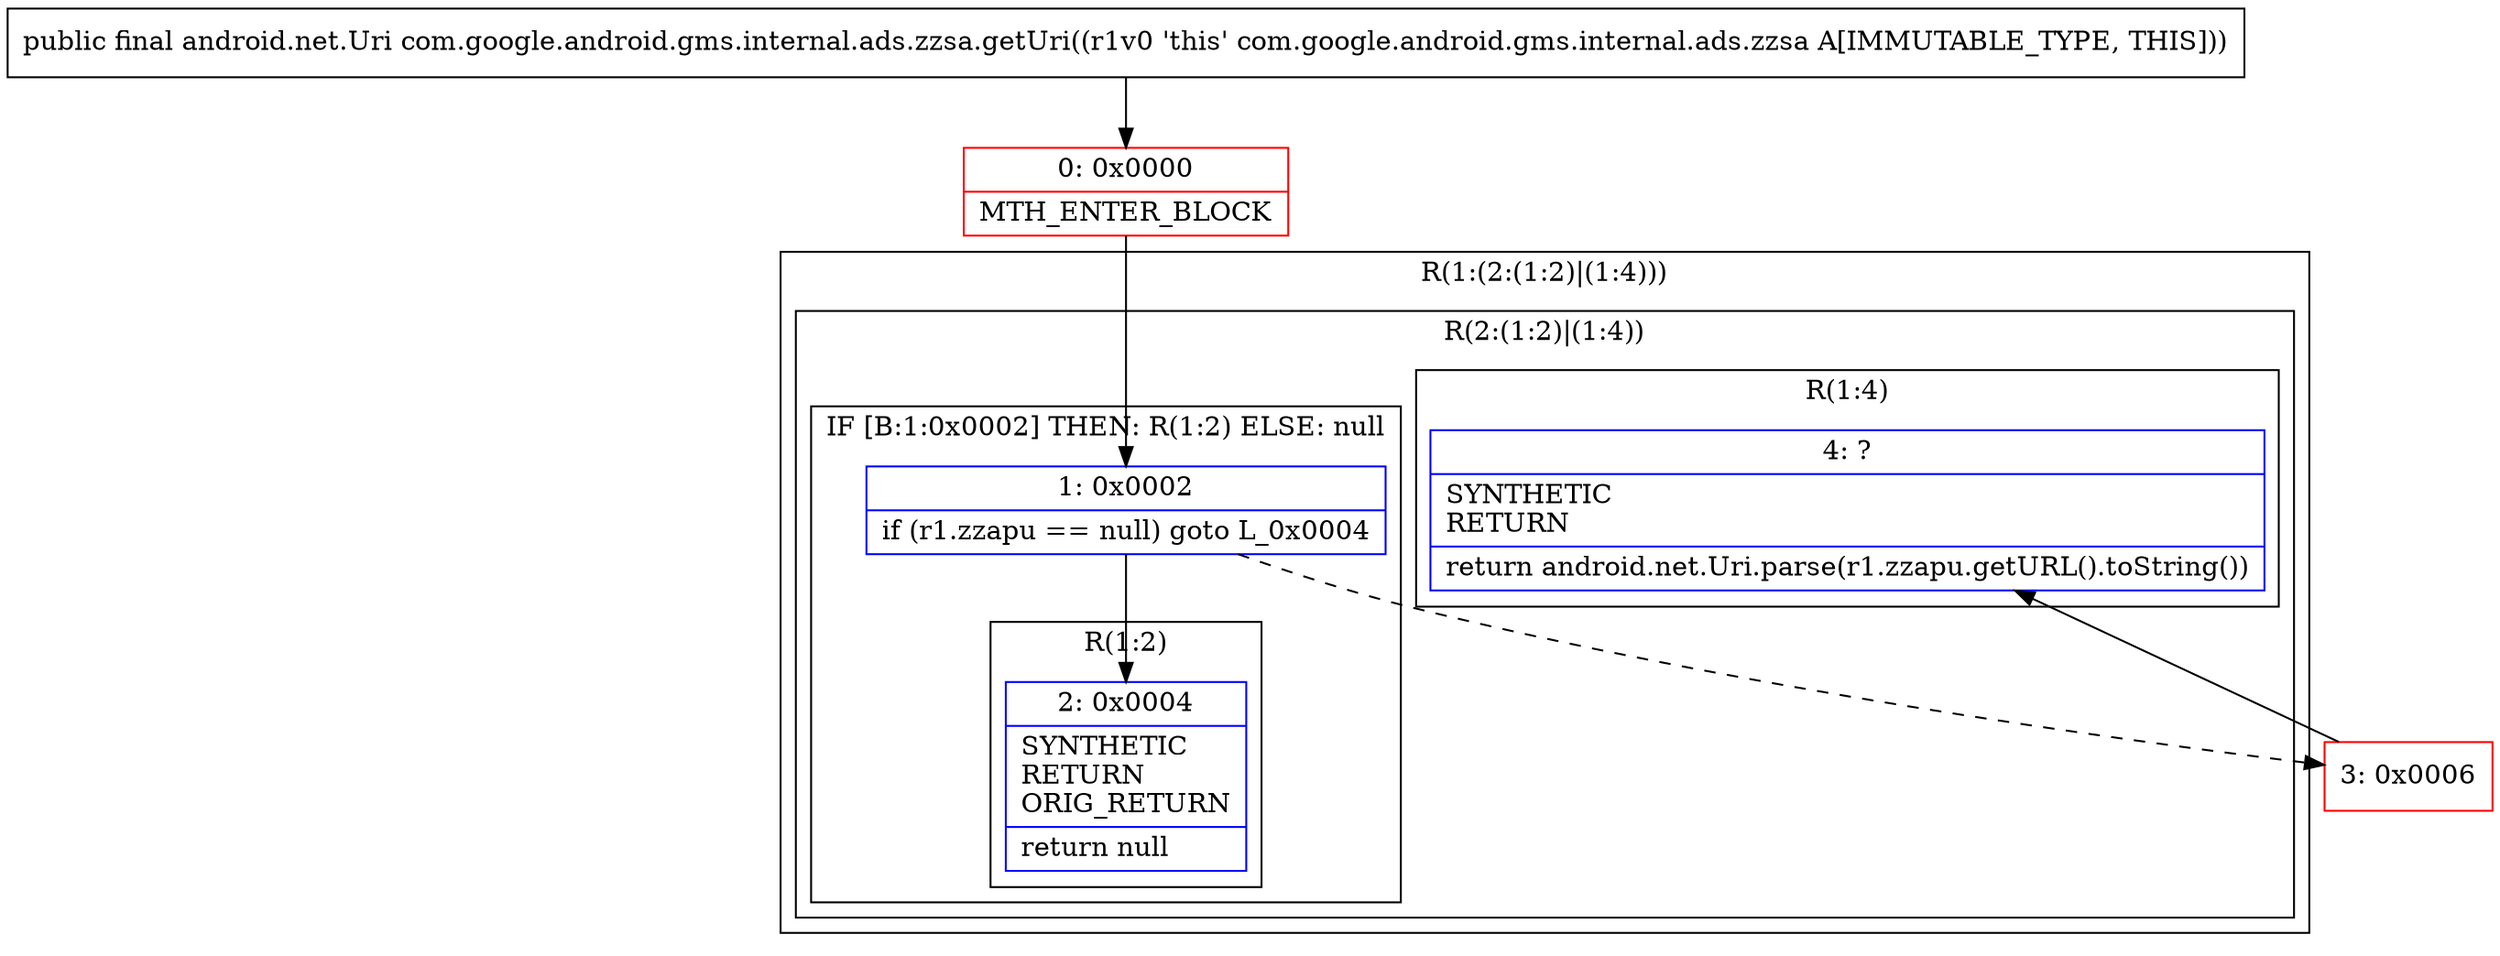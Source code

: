 digraph "CFG forcom.google.android.gms.internal.ads.zzsa.getUri()Landroid\/net\/Uri;" {
subgraph cluster_Region_919942957 {
label = "R(1:(2:(1:2)|(1:4)))";
node [shape=record,color=blue];
subgraph cluster_Region_1889105052 {
label = "R(2:(1:2)|(1:4))";
node [shape=record,color=blue];
subgraph cluster_IfRegion_1929546306 {
label = "IF [B:1:0x0002] THEN: R(1:2) ELSE: null";
node [shape=record,color=blue];
Node_1 [shape=record,label="{1\:\ 0x0002|if (r1.zzapu == null) goto L_0x0004\l}"];
subgraph cluster_Region_1049073197 {
label = "R(1:2)";
node [shape=record,color=blue];
Node_2 [shape=record,label="{2\:\ 0x0004|SYNTHETIC\lRETURN\lORIG_RETURN\l|return null\l}"];
}
}
subgraph cluster_Region_561296015 {
label = "R(1:4)";
node [shape=record,color=blue];
Node_4 [shape=record,label="{4\:\ ?|SYNTHETIC\lRETURN\l|return android.net.Uri.parse(r1.zzapu.getURL().toString())\l}"];
}
}
}
Node_0 [shape=record,color=red,label="{0\:\ 0x0000|MTH_ENTER_BLOCK\l}"];
Node_3 [shape=record,color=red,label="{3\:\ 0x0006}"];
MethodNode[shape=record,label="{public final android.net.Uri com.google.android.gms.internal.ads.zzsa.getUri((r1v0 'this' com.google.android.gms.internal.ads.zzsa A[IMMUTABLE_TYPE, THIS])) }"];
MethodNode -> Node_0;
Node_1 -> Node_2;
Node_1 -> Node_3[style=dashed];
Node_0 -> Node_1;
Node_3 -> Node_4;
}

